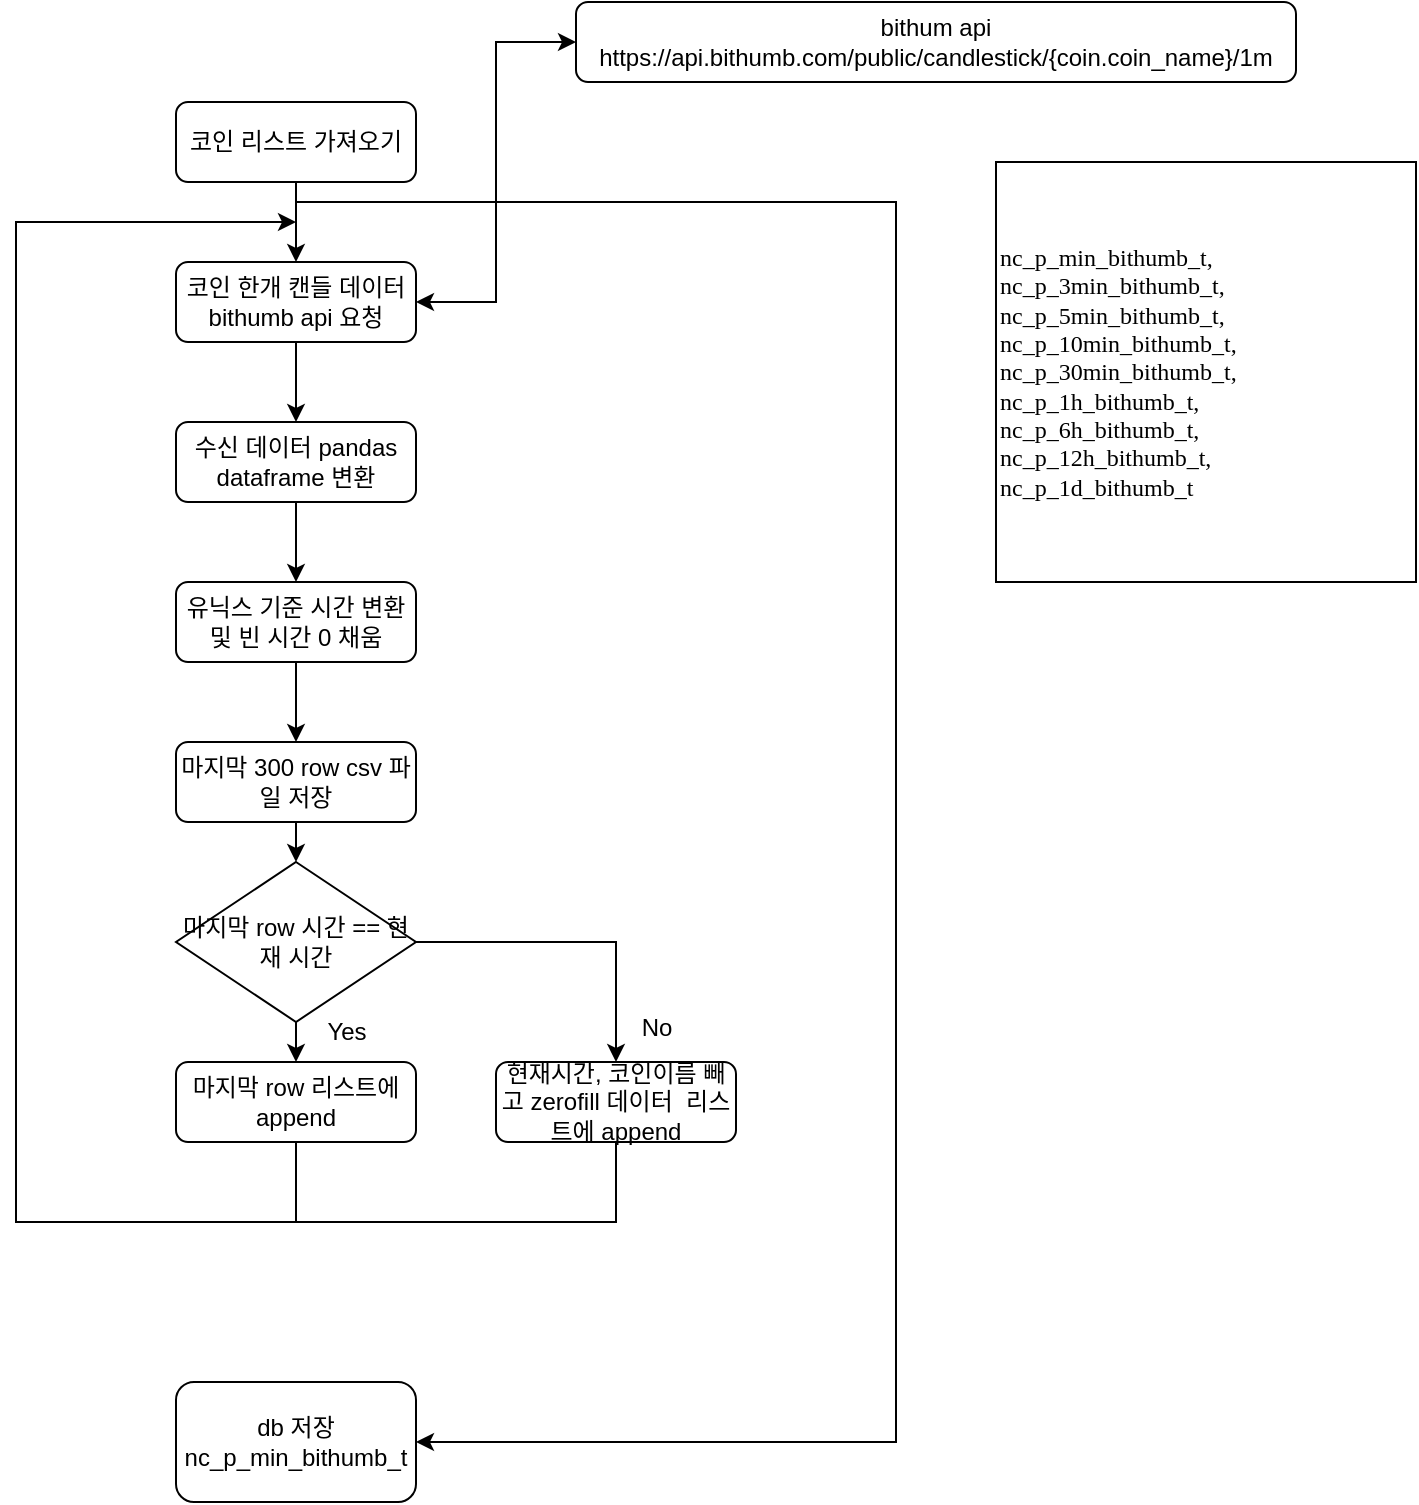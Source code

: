 <mxfile version="21.2.9" type="github">
  <diagram id="C5RBs43oDa-KdzZeNtuy" name="Page-1">
    <mxGraphModel dx="1434" dy="739" grid="1" gridSize="10" guides="1" tooltips="1" connect="1" arrows="1" fold="1" page="1" pageScale="1" pageWidth="827" pageHeight="1169" math="0" shadow="0">
      <root>
        <mxCell id="WIyWlLk6GJQsqaUBKTNV-0" />
        <mxCell id="WIyWlLk6GJQsqaUBKTNV-1" parent="WIyWlLk6GJQsqaUBKTNV-0" />
        <mxCell id="WIyWlLk6GJQsqaUBKTNV-3" value="코인 리스트 가져오기" style="rounded=1;whiteSpace=wrap;html=1;fontSize=12;glass=0;strokeWidth=1;shadow=0;" parent="WIyWlLk6GJQsqaUBKTNV-1" vertex="1">
          <mxGeometry x="160" y="80" width="120" height="40" as="geometry" />
        </mxCell>
        <mxCell id="jSbrtelqAfORhUtEWS_Z-3" value="" style="edgeStyle=orthogonalEdgeStyle;rounded=0;orthogonalLoop=1;jettySize=auto;html=1;" parent="WIyWlLk6GJQsqaUBKTNV-1" source="WIyWlLk6GJQsqaUBKTNV-3" target="jSbrtelqAfORhUtEWS_Z-0" edge="1">
          <mxGeometry relative="1" as="geometry" />
        </mxCell>
        <mxCell id="jSbrtelqAfORhUtEWS_Z-0" value="코인 한개 캔들 데이터 bithumb api 요청" style="rounded=1;whiteSpace=wrap;html=1;" parent="WIyWlLk6GJQsqaUBKTNV-1" vertex="1">
          <mxGeometry x="160" y="160" width="120" height="40" as="geometry" />
        </mxCell>
        <mxCell id="jSbrtelqAfORhUtEWS_Z-1" value="수신 데이터 pandas dataframe 변환" style="rounded=1;whiteSpace=wrap;html=1;" parent="WIyWlLk6GJQsqaUBKTNV-1" vertex="1">
          <mxGeometry x="160" y="240" width="120" height="40" as="geometry" />
        </mxCell>
        <mxCell id="jSbrtelqAfORhUtEWS_Z-5" value="유닉스 기준 시간 변환 및 빈 시간 0 채움" style="rounded=1;whiteSpace=wrap;html=1;" parent="WIyWlLk6GJQsqaUBKTNV-1" vertex="1">
          <mxGeometry x="160" y="320" width="120" height="40" as="geometry" />
        </mxCell>
        <mxCell id="jSbrtelqAfORhUtEWS_Z-6" value="마지막 300 row csv 파일 저장" style="rounded=1;whiteSpace=wrap;html=1;" parent="WIyWlLk6GJQsqaUBKTNV-1" vertex="1">
          <mxGeometry x="160" y="400" width="120" height="40" as="geometry" />
        </mxCell>
        <mxCell id="jSbrtelqAfORhUtEWS_Z-7" value="" style="endArrow=classic;html=1;rounded=0;exitX=0.5;exitY=1;exitDx=0;exitDy=0;entryX=0.5;entryY=0;entryDx=0;entryDy=0;" parent="WIyWlLk6GJQsqaUBKTNV-1" source="jSbrtelqAfORhUtEWS_Z-0" target="jSbrtelqAfORhUtEWS_Z-1" edge="1">
          <mxGeometry width="50" height="50" relative="1" as="geometry">
            <mxPoint x="390" y="330" as="sourcePoint" />
            <mxPoint x="440" y="280" as="targetPoint" />
          </mxGeometry>
        </mxCell>
        <mxCell id="jSbrtelqAfORhUtEWS_Z-8" value="" style="endArrow=classic;html=1;rounded=0;exitX=0.5;exitY=1;exitDx=0;exitDy=0;entryX=0.5;entryY=0;entryDx=0;entryDy=0;" parent="WIyWlLk6GJQsqaUBKTNV-1" source="jSbrtelqAfORhUtEWS_Z-1" target="jSbrtelqAfORhUtEWS_Z-5" edge="1">
          <mxGeometry width="50" height="50" relative="1" as="geometry">
            <mxPoint x="390" y="330" as="sourcePoint" />
            <mxPoint x="440" y="280" as="targetPoint" />
          </mxGeometry>
        </mxCell>
        <mxCell id="jSbrtelqAfORhUtEWS_Z-9" value="bithum api&lt;br&gt;https://api.bithumb.com/public/candlestick/{coin.coin_name}/1m" style="rounded=1;whiteSpace=wrap;html=1;" parent="WIyWlLk6GJQsqaUBKTNV-1" vertex="1">
          <mxGeometry x="360" y="30" width="360" height="40" as="geometry" />
        </mxCell>
        <mxCell id="jSbrtelqAfORhUtEWS_Z-10" value="" style="endArrow=classic;startArrow=classic;html=1;rounded=0;exitX=1;exitY=0.5;exitDx=0;exitDy=0;entryX=0;entryY=0.5;entryDx=0;entryDy=0;" parent="WIyWlLk6GJQsqaUBKTNV-1" source="jSbrtelqAfORhUtEWS_Z-0" target="jSbrtelqAfORhUtEWS_Z-9" edge="1">
          <mxGeometry width="50" height="50" relative="1" as="geometry">
            <mxPoint x="390" y="320" as="sourcePoint" />
            <mxPoint x="440" y="270" as="targetPoint" />
            <Array as="points">
              <mxPoint x="320" y="180" />
              <mxPoint x="320" y="50" />
            </Array>
          </mxGeometry>
        </mxCell>
        <mxCell id="jSbrtelqAfORhUtEWS_Z-12" value="마지막 row 시간 == 현재 시간" style="rhombus;whiteSpace=wrap;html=1;" parent="WIyWlLk6GJQsqaUBKTNV-1" vertex="1">
          <mxGeometry x="160" y="460" width="120" height="80" as="geometry" />
        </mxCell>
        <mxCell id="jSbrtelqAfORhUtEWS_Z-13" value="마지막 row 리스트에 append" style="rounded=1;whiteSpace=wrap;html=1;" parent="WIyWlLk6GJQsqaUBKTNV-1" vertex="1">
          <mxGeometry x="160" y="560" width="120" height="40" as="geometry" />
        </mxCell>
        <mxCell id="jSbrtelqAfORhUtEWS_Z-14" value="현재시간, 코인이름 빼고 zerofill 데이터&amp;nbsp; 리스트에 append" style="rounded=1;whiteSpace=wrap;html=1;" parent="WIyWlLk6GJQsqaUBKTNV-1" vertex="1">
          <mxGeometry x="320" y="560" width="120" height="40" as="geometry" />
        </mxCell>
        <mxCell id="jSbrtelqAfORhUtEWS_Z-15" value="" style="endArrow=classic;html=1;rounded=0;exitX=0.5;exitY=1;exitDx=0;exitDy=0;entryX=0.5;entryY=0;entryDx=0;entryDy=0;" parent="WIyWlLk6GJQsqaUBKTNV-1" source="jSbrtelqAfORhUtEWS_Z-5" target="jSbrtelqAfORhUtEWS_Z-6" edge="1">
          <mxGeometry width="50" height="50" relative="1" as="geometry">
            <mxPoint x="390" y="490" as="sourcePoint" />
            <mxPoint x="440" y="440" as="targetPoint" />
          </mxGeometry>
        </mxCell>
        <mxCell id="jSbrtelqAfORhUtEWS_Z-16" value="" style="endArrow=classic;html=1;rounded=0;exitX=0.5;exitY=1;exitDx=0;exitDy=0;entryX=0.5;entryY=0;entryDx=0;entryDy=0;" parent="WIyWlLk6GJQsqaUBKTNV-1" source="jSbrtelqAfORhUtEWS_Z-6" target="jSbrtelqAfORhUtEWS_Z-12" edge="1">
          <mxGeometry width="50" height="50" relative="1" as="geometry">
            <mxPoint x="390" y="490" as="sourcePoint" />
            <mxPoint x="440" y="440" as="targetPoint" />
          </mxGeometry>
        </mxCell>
        <mxCell id="jSbrtelqAfORhUtEWS_Z-17" value="" style="endArrow=classic;html=1;rounded=0;exitX=0.5;exitY=1;exitDx=0;exitDy=0;entryX=0.5;entryY=0;entryDx=0;entryDy=0;" parent="WIyWlLk6GJQsqaUBKTNV-1" source="jSbrtelqAfORhUtEWS_Z-12" target="jSbrtelqAfORhUtEWS_Z-13" edge="1">
          <mxGeometry width="50" height="50" relative="1" as="geometry">
            <mxPoint x="390" y="490" as="sourcePoint" />
            <mxPoint x="440" y="440" as="targetPoint" />
          </mxGeometry>
        </mxCell>
        <mxCell id="jSbrtelqAfORhUtEWS_Z-18" value="Yes" style="text;html=1;align=center;verticalAlign=middle;resizable=0;points=[];autosize=1;strokeColor=none;fillColor=none;" parent="WIyWlLk6GJQsqaUBKTNV-1" vertex="1">
          <mxGeometry x="225" y="530" width="40" height="30" as="geometry" />
        </mxCell>
        <mxCell id="jSbrtelqAfORhUtEWS_Z-19" value="" style="endArrow=classic;html=1;rounded=0;exitX=1;exitY=0.5;exitDx=0;exitDy=0;entryX=0.5;entryY=0;entryDx=0;entryDy=0;" parent="WIyWlLk6GJQsqaUBKTNV-1" source="jSbrtelqAfORhUtEWS_Z-12" target="jSbrtelqAfORhUtEWS_Z-14" edge="1">
          <mxGeometry width="50" height="50" relative="1" as="geometry">
            <mxPoint x="390" y="490" as="sourcePoint" />
            <mxPoint x="440" y="440" as="targetPoint" />
            <Array as="points">
              <mxPoint x="380" y="500" />
            </Array>
          </mxGeometry>
        </mxCell>
        <mxCell id="jSbrtelqAfORhUtEWS_Z-20" value="No" style="text;html=1;align=center;verticalAlign=middle;resizable=0;points=[];autosize=1;strokeColor=none;fillColor=none;" parent="WIyWlLk6GJQsqaUBKTNV-1" vertex="1">
          <mxGeometry x="380" y="528" width="40" height="30" as="geometry" />
        </mxCell>
        <mxCell id="jSbrtelqAfORhUtEWS_Z-21" value="" style="endArrow=classic;html=1;rounded=0;exitX=0.5;exitY=1;exitDx=0;exitDy=0;" parent="WIyWlLk6GJQsqaUBKTNV-1" source="jSbrtelqAfORhUtEWS_Z-14" edge="1">
          <mxGeometry width="50" height="50" relative="1" as="geometry">
            <mxPoint x="390" y="490" as="sourcePoint" />
            <mxPoint x="220" y="140" as="targetPoint" />
            <Array as="points">
              <mxPoint x="380" y="640" />
              <mxPoint x="80" y="640" />
              <mxPoint x="80" y="140" />
            </Array>
          </mxGeometry>
        </mxCell>
        <mxCell id="jSbrtelqAfORhUtEWS_Z-22" value="" style="endArrow=none;html=1;rounded=0;exitX=0.5;exitY=1;exitDx=0;exitDy=0;" parent="WIyWlLk6GJQsqaUBKTNV-1" source="jSbrtelqAfORhUtEWS_Z-13" edge="1">
          <mxGeometry width="50" height="50" relative="1" as="geometry">
            <mxPoint x="390" y="490" as="sourcePoint" />
            <mxPoint x="220" y="640" as="targetPoint" />
          </mxGeometry>
        </mxCell>
        <mxCell id="jSbrtelqAfORhUtEWS_Z-23" value="" style="endArrow=classic;html=1;rounded=0;entryX=1;entryY=0.5;entryDx=0;entryDy=0;" parent="WIyWlLk6GJQsqaUBKTNV-1" target="jSbrtelqAfORhUtEWS_Z-24" edge="1">
          <mxGeometry width="50" height="50" relative="1" as="geometry">
            <mxPoint x="220" y="130" as="sourcePoint" />
            <mxPoint x="520" y="820" as="targetPoint" />
            <Array as="points">
              <mxPoint x="520" y="130" />
              <mxPoint x="520" y="750" />
            </Array>
          </mxGeometry>
        </mxCell>
        <mxCell id="jSbrtelqAfORhUtEWS_Z-24" value="db 저장&lt;br&gt;nc_p_min_bithumb_t" style="rounded=1;whiteSpace=wrap;html=1;" parent="WIyWlLk6GJQsqaUBKTNV-1" vertex="1">
          <mxGeometry x="160" y="720" width="120" height="60" as="geometry" />
        </mxCell>
        <mxCell id="HDUTs6pyEsYxS_XGHMvd-0" value="&lt;div style=&quot;&quot;&gt;&lt;span style=&quot;background-color: initial; font-family: 굴림; text-indent: -20pt;&quot;&gt;nc_p_min_bithumb_t, nc_p_3min_bithumb_t,&lt;/span&gt;&lt;/div&gt;&lt;div style=&quot;&quot;&gt;&lt;span style=&quot;background-color: initial; text-indent: -20pt; font-family: 굴림;&quot;&gt;nc_p_5min_bithumb_t,&lt;/span&gt;&lt;/div&gt;&lt;div style=&quot;&quot;&gt;&lt;span style=&quot;background-color: initial; text-indent: -20pt; font-family: 굴림;&quot;&gt;nc_p_10min_bithumb_t,&lt;/span&gt;&lt;/div&gt;&lt;div style=&quot;&quot;&gt;&lt;span style=&quot;background-color: initial; text-indent: -20pt; font-family: 굴림;&quot;&gt;nc_p_30min_bithumb_t,&lt;/span&gt;&lt;/div&gt;&lt;div style=&quot;&quot;&gt;&lt;span style=&quot;background-color: initial; text-indent: -20pt; font-family: 굴림;&quot;&gt;nc_p_1h_bithumb_t,&lt;/span&gt;&lt;/div&gt;&lt;div style=&quot;&quot;&gt;&lt;span style=&quot;background-color: initial; text-indent: -20pt; font-family: 굴림;&quot;&gt;nc_p_6h_bithumb_t,&lt;/span&gt;&lt;/div&gt;&lt;div style=&quot;&quot;&gt;&lt;span style=&quot;background-color: initial; text-indent: -20pt; font-family: 굴림;&quot;&gt;nc_p_12h_bithumb_t,&lt;/span&gt;&lt;/div&gt;&lt;div style=&quot;&quot;&gt;&lt;span style=&quot;background-color: initial; text-indent: -20pt; font-family: 굴림;&quot;&gt;nc_p_1d_bithumb_t&lt;/span&gt;&lt;/div&gt;" style="whiteSpace=wrap;html=1;aspect=fixed;align=left;" vertex="1" parent="WIyWlLk6GJQsqaUBKTNV-1">
          <mxGeometry x="570" y="110" width="210" height="210" as="geometry" />
        </mxCell>
      </root>
    </mxGraphModel>
  </diagram>
</mxfile>
